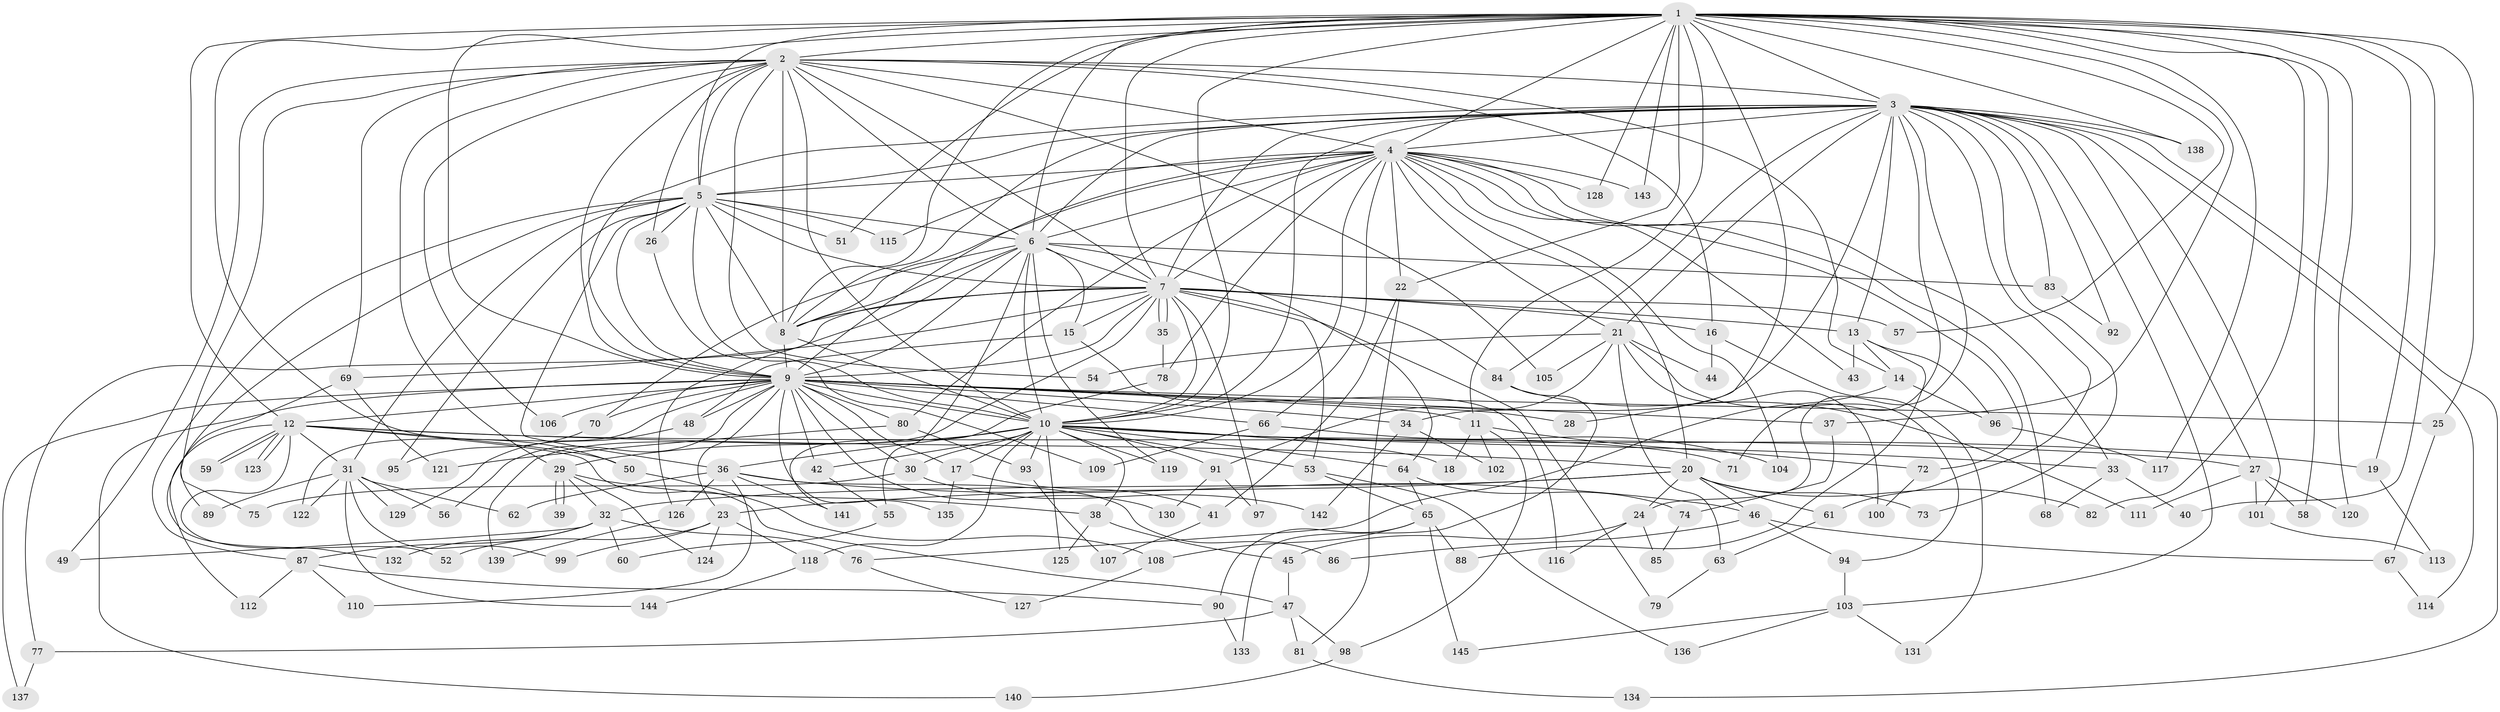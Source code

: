 // coarse degree distribution, {24: 0.008928571428571428, 18: 0.008928571428571428, 23: 0.008928571428571428, 19: 0.017857142857142856, 14: 0.008928571428571428, 28: 0.008928571428571428, 29: 0.008928571428571428, 6: 0.03571428571428571, 11: 0.008928571428571428, 5: 0.044642857142857144, 4: 0.09821428571428571, 2: 0.4642857142857143, 3: 0.20535714285714285, 12: 0.008928571428571428, 9: 0.017857142857142856, 7: 0.03571428571428571, 1: 0.008928571428571428}
// Generated by graph-tools (version 1.1) at 2025/51/02/27/25 19:51:41]
// undirected, 145 vertices, 315 edges
graph export_dot {
graph [start="1"]
  node [color=gray90,style=filled];
  1;
  2;
  3;
  4;
  5;
  6;
  7;
  8;
  9;
  10;
  11;
  12;
  13;
  14;
  15;
  16;
  17;
  18;
  19;
  20;
  21;
  22;
  23;
  24;
  25;
  26;
  27;
  28;
  29;
  30;
  31;
  32;
  33;
  34;
  35;
  36;
  37;
  38;
  39;
  40;
  41;
  42;
  43;
  44;
  45;
  46;
  47;
  48;
  49;
  50;
  51;
  52;
  53;
  54;
  55;
  56;
  57;
  58;
  59;
  60;
  61;
  62;
  63;
  64;
  65;
  66;
  67;
  68;
  69;
  70;
  71;
  72;
  73;
  74;
  75;
  76;
  77;
  78;
  79;
  80;
  81;
  82;
  83;
  84;
  85;
  86;
  87;
  88;
  89;
  90;
  91;
  92;
  93;
  94;
  95;
  96;
  97;
  98;
  99;
  100;
  101;
  102;
  103;
  104;
  105;
  106;
  107;
  108;
  109;
  110;
  111;
  112;
  113;
  114;
  115;
  116;
  117;
  118;
  119;
  120;
  121;
  122;
  123;
  124;
  125;
  126;
  127;
  128;
  129;
  130;
  131;
  132;
  133;
  134;
  135;
  136;
  137;
  138;
  139;
  140;
  141;
  142;
  143;
  144;
  145;
  1 -- 2;
  1 -- 3;
  1 -- 4;
  1 -- 5;
  1 -- 6;
  1 -- 7;
  1 -- 8;
  1 -- 9;
  1 -- 10;
  1 -- 11;
  1 -- 12;
  1 -- 19;
  1 -- 22;
  1 -- 25;
  1 -- 28;
  1 -- 37;
  1 -- 40;
  1 -- 50;
  1 -- 51;
  1 -- 57;
  1 -- 58;
  1 -- 82;
  1 -- 117;
  1 -- 120;
  1 -- 128;
  1 -- 138;
  1 -- 143;
  2 -- 3;
  2 -- 4;
  2 -- 5;
  2 -- 6;
  2 -- 7;
  2 -- 8;
  2 -- 9;
  2 -- 10;
  2 -- 14;
  2 -- 16;
  2 -- 26;
  2 -- 29;
  2 -- 49;
  2 -- 54;
  2 -- 69;
  2 -- 75;
  2 -- 105;
  2 -- 106;
  3 -- 4;
  3 -- 5;
  3 -- 6;
  3 -- 7;
  3 -- 8;
  3 -- 9;
  3 -- 10;
  3 -- 13;
  3 -- 21;
  3 -- 24;
  3 -- 27;
  3 -- 34;
  3 -- 61;
  3 -- 71;
  3 -- 73;
  3 -- 83;
  3 -- 84;
  3 -- 92;
  3 -- 101;
  3 -- 103;
  3 -- 114;
  3 -- 134;
  3 -- 138;
  4 -- 5;
  4 -- 6;
  4 -- 7;
  4 -- 8;
  4 -- 9;
  4 -- 10;
  4 -- 20;
  4 -- 21;
  4 -- 22;
  4 -- 33;
  4 -- 43;
  4 -- 66;
  4 -- 68;
  4 -- 72;
  4 -- 78;
  4 -- 80;
  4 -- 104;
  4 -- 115;
  4 -- 128;
  4 -- 143;
  5 -- 6;
  5 -- 7;
  5 -- 8;
  5 -- 9;
  5 -- 10;
  5 -- 26;
  5 -- 31;
  5 -- 36;
  5 -- 51;
  5 -- 87;
  5 -- 89;
  5 -- 95;
  5 -- 115;
  6 -- 7;
  6 -- 8;
  6 -- 9;
  6 -- 10;
  6 -- 15;
  6 -- 55;
  6 -- 64;
  6 -- 70;
  6 -- 83;
  6 -- 119;
  6 -- 126;
  7 -- 8;
  7 -- 9;
  7 -- 10;
  7 -- 13;
  7 -- 15;
  7 -- 16;
  7 -- 35;
  7 -- 35;
  7 -- 53;
  7 -- 57;
  7 -- 69;
  7 -- 77;
  7 -- 79;
  7 -- 84;
  7 -- 97;
  7 -- 139;
  8 -- 9;
  8 -- 10;
  9 -- 10;
  9 -- 11;
  9 -- 12;
  9 -- 17;
  9 -- 23;
  9 -- 25;
  9 -- 28;
  9 -- 30;
  9 -- 34;
  9 -- 37;
  9 -- 42;
  9 -- 48;
  9 -- 56;
  9 -- 66;
  9 -- 70;
  9 -- 80;
  9 -- 106;
  9 -- 122;
  9 -- 130;
  9 -- 135;
  9 -- 137;
  9 -- 140;
  10 -- 17;
  10 -- 18;
  10 -- 19;
  10 -- 29;
  10 -- 30;
  10 -- 33;
  10 -- 36;
  10 -- 38;
  10 -- 42;
  10 -- 53;
  10 -- 64;
  10 -- 71;
  10 -- 91;
  10 -- 93;
  10 -- 118;
  10 -- 119;
  10 -- 125;
  11 -- 18;
  11 -- 72;
  11 -- 98;
  11 -- 102;
  12 -- 20;
  12 -- 27;
  12 -- 31;
  12 -- 47;
  12 -- 50;
  12 -- 52;
  12 -- 59;
  12 -- 59;
  12 -- 112;
  12 -- 123;
  12 -- 123;
  13 -- 14;
  13 -- 43;
  13 -- 88;
  13 -- 96;
  14 -- 76;
  14 -- 96;
  15 -- 48;
  15 -- 116;
  16 -- 44;
  16 -- 131;
  17 -- 41;
  17 -- 135;
  19 -- 113;
  20 -- 23;
  20 -- 24;
  20 -- 32;
  20 -- 46;
  20 -- 61;
  20 -- 73;
  20 -- 82;
  21 -- 44;
  21 -- 54;
  21 -- 63;
  21 -- 91;
  21 -- 94;
  21 -- 100;
  21 -- 105;
  22 -- 41;
  22 -- 81;
  23 -- 52;
  23 -- 99;
  23 -- 118;
  23 -- 124;
  24 -- 45;
  24 -- 85;
  24 -- 116;
  25 -- 67;
  26 -- 109;
  27 -- 58;
  27 -- 101;
  27 -- 111;
  27 -- 120;
  29 -- 32;
  29 -- 38;
  29 -- 39;
  29 -- 39;
  29 -- 124;
  30 -- 75;
  30 -- 142;
  31 -- 56;
  31 -- 62;
  31 -- 89;
  31 -- 99;
  31 -- 122;
  31 -- 129;
  31 -- 144;
  32 -- 49;
  32 -- 60;
  32 -- 76;
  32 -- 87;
  32 -- 132;
  33 -- 40;
  33 -- 68;
  34 -- 102;
  34 -- 142;
  35 -- 78;
  36 -- 46;
  36 -- 62;
  36 -- 86;
  36 -- 110;
  36 -- 126;
  36 -- 141;
  37 -- 74;
  38 -- 45;
  38 -- 125;
  41 -- 107;
  42 -- 55;
  45 -- 47;
  46 -- 67;
  46 -- 86;
  46 -- 94;
  47 -- 77;
  47 -- 81;
  47 -- 98;
  48 -- 129;
  50 -- 108;
  53 -- 65;
  53 -- 136;
  55 -- 60;
  61 -- 63;
  63 -- 79;
  64 -- 65;
  64 -- 74;
  65 -- 88;
  65 -- 90;
  65 -- 108;
  65 -- 145;
  66 -- 104;
  66 -- 109;
  67 -- 114;
  69 -- 121;
  69 -- 132;
  70 -- 95;
  72 -- 100;
  74 -- 85;
  76 -- 127;
  77 -- 137;
  78 -- 141;
  80 -- 93;
  80 -- 121;
  81 -- 134;
  83 -- 92;
  84 -- 111;
  84 -- 133;
  87 -- 90;
  87 -- 110;
  87 -- 112;
  90 -- 133;
  91 -- 97;
  91 -- 130;
  93 -- 107;
  94 -- 103;
  96 -- 117;
  98 -- 140;
  101 -- 113;
  103 -- 131;
  103 -- 136;
  103 -- 145;
  108 -- 127;
  118 -- 144;
  126 -- 139;
}
